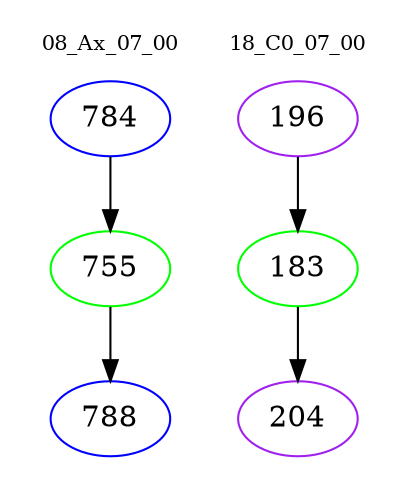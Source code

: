 digraph{
subgraph cluster_0 {
color = white
label = "08_Ax_07_00";
fontsize=10;
T0_784 [label="784", color="blue"]
T0_784 -> T0_755 [color="black"]
T0_755 [label="755", color="green"]
T0_755 -> T0_788 [color="black"]
T0_788 [label="788", color="blue"]
}
subgraph cluster_1 {
color = white
label = "18_C0_07_00";
fontsize=10;
T1_196 [label="196", color="purple"]
T1_196 -> T1_183 [color="black"]
T1_183 [label="183", color="green"]
T1_183 -> T1_204 [color="black"]
T1_204 [label="204", color="purple"]
}
}
